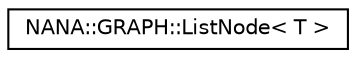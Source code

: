 digraph "类继承关系图"
{
 // LATEX_PDF_SIZE
  edge [fontname="Helvetica",fontsize="10",labelfontname="Helvetica",labelfontsize="10"];
  node [fontname="Helvetica",fontsize="10",shape=record];
  rankdir="LR";
  Node0 [label="NANA::GRAPH::ListNode\< T \>",height=0.2,width=0.4,color="black", fillcolor="white", style="filled",URL="$struct_n_a_n_a_1_1_g_r_a_p_h_1_1_list_node.html",tooltip=" "];
}
